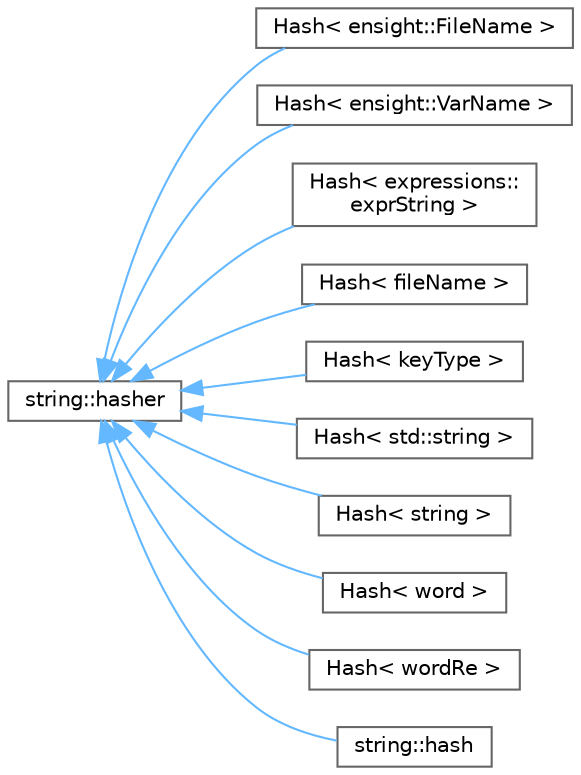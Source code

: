 digraph "Graphical Class Hierarchy"
{
 // LATEX_PDF_SIZE
  bgcolor="transparent";
  edge [fontname=Helvetica,fontsize=10,labelfontname=Helvetica,labelfontsize=10];
  node [fontname=Helvetica,fontsize=10,shape=box,height=0.2,width=0.4];
  rankdir="LR";
  Node0 [id="Node000000",label="string::hasher",height=0.2,width=0.4,color="grey40", fillcolor="white", style="filled",URL="$structFoam_1_1string_1_1hasher.html",tooltip=" "];
  Node0 -> Node1 [id="edge5346_Node000000_Node000001",dir="back",color="steelblue1",style="solid",tooltip=" "];
  Node1 [id="Node000001",label="Hash\< ensight::FileName \>",height=0.2,width=0.4,color="grey40", fillcolor="white", style="filled",URL="$structFoam_1_1Hash_3_01ensight_1_1FileName_01_4.html",tooltip=" "];
  Node0 -> Node2 [id="edge5347_Node000000_Node000002",dir="back",color="steelblue1",style="solid",tooltip=" "];
  Node2 [id="Node000002",label="Hash\< ensight::VarName \>",height=0.2,width=0.4,color="grey40", fillcolor="white", style="filled",URL="$structFoam_1_1Hash_3_01ensight_1_1VarName_01_4.html",tooltip=" "];
  Node0 -> Node3 [id="edge5348_Node000000_Node000003",dir="back",color="steelblue1",style="solid",tooltip=" "];
  Node3 [id="Node000003",label="Hash\< expressions::\lexprString \>",height=0.2,width=0.4,color="grey40", fillcolor="white", style="filled",URL="$structFoam_1_1Hash_3_01expressions_1_1exprString_01_4.html",tooltip=" "];
  Node0 -> Node4 [id="edge5349_Node000000_Node000004",dir="back",color="steelblue1",style="solid",tooltip=" "];
  Node4 [id="Node000004",label="Hash\< fileName \>",height=0.2,width=0.4,color="grey40", fillcolor="white", style="filled",URL="$structFoam_1_1Hash_3_01fileName_01_4.html",tooltip=" "];
  Node0 -> Node5 [id="edge5350_Node000000_Node000005",dir="back",color="steelblue1",style="solid",tooltip=" "];
  Node5 [id="Node000005",label="Hash\< keyType \>",height=0.2,width=0.4,color="grey40", fillcolor="white", style="filled",URL="$structFoam_1_1Hash_3_01keyType_01_4.html",tooltip=" "];
  Node0 -> Node6 [id="edge5351_Node000000_Node000006",dir="back",color="steelblue1",style="solid",tooltip=" "];
  Node6 [id="Node000006",label="Hash\< std::string \>",height=0.2,width=0.4,color="grey40", fillcolor="white", style="filled",URL="$structFoam_1_1Hash_3_01std_1_1string_01_4.html",tooltip=" "];
  Node0 -> Node7 [id="edge5352_Node000000_Node000007",dir="back",color="steelblue1",style="solid",tooltip=" "];
  Node7 [id="Node000007",label="Hash\< string \>",height=0.2,width=0.4,color="grey40", fillcolor="white", style="filled",URL="$structFoam_1_1Hash_3_01string_01_4.html",tooltip=" "];
  Node0 -> Node8 [id="edge5353_Node000000_Node000008",dir="back",color="steelblue1",style="solid",tooltip=" "];
  Node8 [id="Node000008",label="Hash\< word \>",height=0.2,width=0.4,color="grey40", fillcolor="white", style="filled",URL="$structFoam_1_1Hash_3_01word_01_4.html",tooltip=" "];
  Node0 -> Node9 [id="edge5354_Node000000_Node000009",dir="back",color="steelblue1",style="solid",tooltip=" "];
  Node9 [id="Node000009",label="Hash\< wordRe \>",height=0.2,width=0.4,color="grey40", fillcolor="white", style="filled",URL="$structFoam_1_1Hash_3_01wordRe_01_4.html",tooltip=" "];
  Node0 -> Node10 [id="edge5355_Node000000_Node000010",dir="back",color="steelblue1",style="solid",tooltip=" "];
  Node10 [id="Node000010",label="string::hash",height=0.2,width=0.4,color="grey40", fillcolor="white", style="filled",URL="$structFoam_1_1string_1_1hash.html",tooltip=" "];
}
